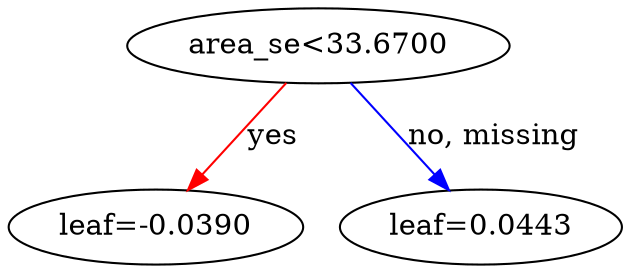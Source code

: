 digraph {
    graph [ rankdir=TB ]
    graph [ rankdir="UD" ]

    0 [ label="area_se<33.6700" ]
    0 -> 1 [label="yes" color="#FF0000"]
    0 -> 2 [label="no, missing" color="#0000FF"]

    1 [ label="leaf=-0.0390" ]

    2 [ label="leaf=0.0443" ]
}
